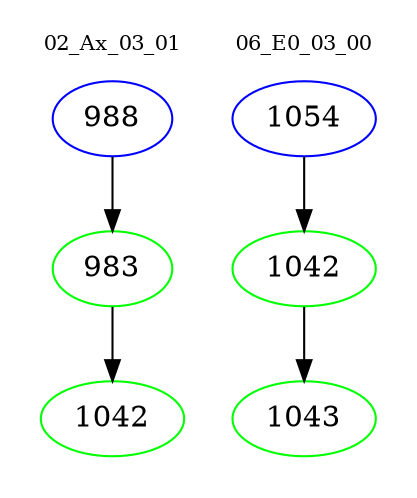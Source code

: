 digraph{
subgraph cluster_0 {
color = white
label = "02_Ax_03_01";
fontsize=10;
T0_988 [label="988", color="blue"]
T0_988 -> T0_983 [color="black"]
T0_983 [label="983", color="green"]
T0_983 -> T0_1042 [color="black"]
T0_1042 [label="1042", color="green"]
}
subgraph cluster_1 {
color = white
label = "06_E0_03_00";
fontsize=10;
T1_1054 [label="1054", color="blue"]
T1_1054 -> T1_1042 [color="black"]
T1_1042 [label="1042", color="green"]
T1_1042 -> T1_1043 [color="black"]
T1_1043 [label="1043", color="green"]
}
}
